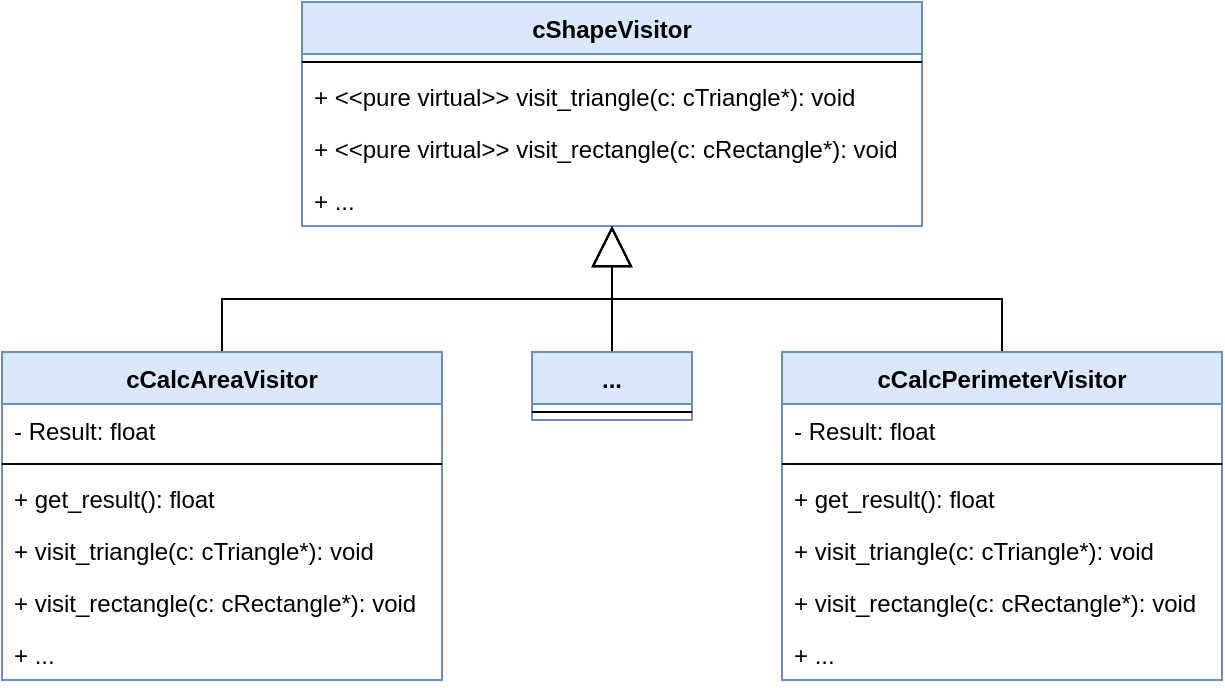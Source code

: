 <mxfile version="11.0.5" type="device"><diagram id="hRL3GxtST6cpWgdzLCV1" name="Page-1"><mxGraphModel dx="868" dy="415" grid="1" gridSize="10" guides="1" tooltips="1" connect="1" arrows="1" fold="1" page="1" pageScale="1" pageWidth="1100" pageHeight="850" math="0" shadow="0"><root><mxCell id="0"/><mxCell id="1" parent="0"/><mxCell id="s0boPrjghoEpzkitF8_b-1" value="cShapeVisitor" style="swimlane;fontStyle=1;align=center;verticalAlign=top;childLayout=stackLayout;horizontal=1;startSize=26;horizontalStack=0;resizeParent=1;resizeParentMax=0;resizeLast=0;collapsible=1;marginBottom=0;fillColor=#dae8fc;strokeColor=#6c8ebf;" parent="1" vertex="1"><mxGeometry x="240" y="24" width="310" height="112" as="geometry"/></mxCell><mxCell id="s0boPrjghoEpzkitF8_b-3" value="" style="line;strokeWidth=1;fillColor=none;align=left;verticalAlign=middle;spacingTop=-1;spacingLeft=3;spacingRight=3;rotatable=0;labelPosition=right;points=[];portConstraint=eastwest;" parent="s0boPrjghoEpzkitF8_b-1" vertex="1"><mxGeometry y="26" width="310" height="8" as="geometry"/></mxCell><mxCell id="s0boPrjghoEpzkitF8_b-4" value="+ &lt;&lt;pure virtual&gt;&gt; visit_triangle(c: cTriangle*): void" style="text;strokeColor=none;fillColor=none;align=left;verticalAlign=top;spacingLeft=4;spacingRight=4;overflow=hidden;rotatable=0;points=[[0,0.5],[1,0.5]];portConstraint=eastwest;fontSize=12;" parent="s0boPrjghoEpzkitF8_b-1" vertex="1"><mxGeometry y="34" width="310" height="26" as="geometry"/></mxCell><mxCell id="KkePOMR9UJ8m7xC_Ol1--2" value="+ &lt;&lt;pure virtual&gt;&gt; visit_rectangle(c: cRectangle*): void" style="text;strokeColor=none;fillColor=none;align=left;verticalAlign=top;spacingLeft=4;spacingRight=4;overflow=hidden;rotatable=0;points=[[0,0.5],[1,0.5]];portConstraint=eastwest;fontSize=12;" parent="s0boPrjghoEpzkitF8_b-1" vertex="1"><mxGeometry y="60" width="310" height="26" as="geometry"/></mxCell><mxCell id="KkePOMR9UJ8m7xC_Ol1--3" value="+ ..." style="text;strokeColor=none;fillColor=none;align=left;verticalAlign=top;spacingLeft=4;spacingRight=4;overflow=hidden;rotatable=0;points=[[0,0.5],[1,0.5]];portConstraint=eastwest;fontSize=12;" parent="s0boPrjghoEpzkitF8_b-1" vertex="1"><mxGeometry y="86" width="310" height="26" as="geometry"/></mxCell><mxCell id="s0boPrjghoEpzkitF8_b-19" style="edgeStyle=orthogonalEdgeStyle;rounded=0;orthogonalLoop=1;jettySize=auto;html=1;endSize=18;endArrow=block;endFill=0;" parent="1" source="s0boPrjghoEpzkitF8_b-5" target="s0boPrjghoEpzkitF8_b-1" edge="1"><mxGeometry relative="1" as="geometry"/></mxCell><mxCell id="s0boPrjghoEpzkitF8_b-5" value="cCalcAreaVisitor" style="swimlane;fontStyle=1;align=center;verticalAlign=top;childLayout=stackLayout;horizontal=1;startSize=26;horizontalStack=0;resizeParent=1;resizeParentMax=0;resizeLast=0;collapsible=1;marginBottom=0;fillColor=#dae8fc;strokeColor=#6c8ebf;" parent="1" vertex="1"><mxGeometry x="90" y="199" width="220" height="164" as="geometry"/></mxCell><mxCell id="s0boPrjghoEpzkitF8_b-9" value="- Result: float" style="text;strokeColor=none;fillColor=none;align=left;verticalAlign=top;spacingLeft=4;spacingRight=4;overflow=hidden;rotatable=0;points=[[0,0.5],[1,0.5]];portConstraint=eastwest;" parent="s0boPrjghoEpzkitF8_b-5" vertex="1"><mxGeometry y="26" width="220" height="26" as="geometry"/></mxCell><mxCell id="s0boPrjghoEpzkitF8_b-7" value="" style="line;strokeWidth=1;fillColor=none;align=left;verticalAlign=middle;spacingTop=-1;spacingLeft=3;spacingRight=3;rotatable=0;labelPosition=right;points=[];portConstraint=eastwest;" parent="s0boPrjghoEpzkitF8_b-5" vertex="1"><mxGeometry y="52" width="220" height="8" as="geometry"/></mxCell><mxCell id="u-ID5ia2r59IzvN4jAWy-1" value="+ get_result(): float" style="text;strokeColor=none;fillColor=none;align=left;verticalAlign=top;spacingLeft=4;spacingRight=4;overflow=hidden;rotatable=0;points=[[0,0.5],[1,0.5]];portConstraint=eastwest;" vertex="1" parent="s0boPrjghoEpzkitF8_b-5"><mxGeometry y="60" width="220" height="26" as="geometry"/></mxCell><mxCell id="s0boPrjghoEpzkitF8_b-11" value="+ visit_triangle(c: cTriangle*): void" style="text;strokeColor=none;fillColor=none;align=left;verticalAlign=top;spacingLeft=4;spacingRight=4;overflow=hidden;rotatable=0;points=[[0,0.5],[1,0.5]];portConstraint=eastwest;" parent="s0boPrjghoEpzkitF8_b-5" vertex="1"><mxGeometry y="86" width="220" height="26" as="geometry"/></mxCell><mxCell id="KkePOMR9UJ8m7xC_Ol1--4" value="+ visit_rectangle(c: cRectangle*): void" style="text;strokeColor=none;fillColor=none;align=left;verticalAlign=top;spacingLeft=4;spacingRight=4;overflow=hidden;rotatable=0;points=[[0,0.5],[1,0.5]];portConstraint=eastwest;" parent="s0boPrjghoEpzkitF8_b-5" vertex="1"><mxGeometry y="112" width="220" height="26" as="geometry"/></mxCell><mxCell id="KkePOMR9UJ8m7xC_Ol1--7" value="+ ..." style="text;strokeColor=none;fillColor=none;align=left;verticalAlign=top;spacingLeft=4;spacingRight=4;overflow=hidden;rotatable=0;points=[[0,0.5],[1,0.5]];portConstraint=eastwest;" parent="s0boPrjghoEpzkitF8_b-5" vertex="1"><mxGeometry y="138" width="220" height="26" as="geometry"/></mxCell><mxCell id="s0boPrjghoEpzkitF8_b-21" style="edgeStyle=orthogonalEdgeStyle;rounded=0;orthogonalLoop=1;jettySize=auto;html=1;endSize=18;endArrow=block;endFill=0;" parent="1" source="s0boPrjghoEpzkitF8_b-12" target="s0boPrjghoEpzkitF8_b-1" edge="1"><mxGeometry relative="1" as="geometry"/></mxCell><mxCell id="s0boPrjghoEpzkitF8_b-12" value="cCalcPerimeterVisitor" style="swimlane;fontStyle=1;align=center;verticalAlign=top;childLayout=stackLayout;horizontal=1;startSize=26;horizontalStack=0;resizeParent=1;resizeParentMax=0;resizeLast=0;collapsible=1;marginBottom=0;fillColor=#dae8fc;strokeColor=#6c8ebf;" parent="1" vertex="1"><mxGeometry x="480" y="199" width="220" height="164" as="geometry"/></mxCell><mxCell id="s0boPrjghoEpzkitF8_b-13" value="- Result: float" style="text;strokeColor=none;fillColor=none;align=left;verticalAlign=top;spacingLeft=4;spacingRight=4;overflow=hidden;rotatable=0;points=[[0,0.5],[1,0.5]];portConstraint=eastwest;" parent="s0boPrjghoEpzkitF8_b-12" vertex="1"><mxGeometry y="26" width="220" height="26" as="geometry"/></mxCell><mxCell id="s0boPrjghoEpzkitF8_b-14" value="" style="line;strokeWidth=1;fillColor=none;align=left;verticalAlign=middle;spacingTop=-1;spacingLeft=3;spacingRight=3;rotatable=0;labelPosition=right;points=[];portConstraint=eastwest;" parent="s0boPrjghoEpzkitF8_b-12" vertex="1"><mxGeometry y="52" width="220" height="8" as="geometry"/></mxCell><mxCell id="u-ID5ia2r59IzvN4jAWy-2" value="+ get_result(): float" style="text;strokeColor=none;fillColor=none;align=left;verticalAlign=top;spacingLeft=4;spacingRight=4;overflow=hidden;rotatable=0;points=[[0,0.5],[1,0.5]];portConstraint=eastwest;" vertex="1" parent="s0boPrjghoEpzkitF8_b-12"><mxGeometry y="60" width="220" height="26" as="geometry"/></mxCell><mxCell id="s0boPrjghoEpzkitF8_b-17" value="+ visit_triangle(c: cTriangle*): void" style="text;strokeColor=none;fillColor=none;align=left;verticalAlign=top;spacingLeft=4;spacingRight=4;overflow=hidden;rotatable=0;points=[[0,0.5],[1,0.5]];portConstraint=eastwest;" parent="s0boPrjghoEpzkitF8_b-12" vertex="1"><mxGeometry y="86" width="220" height="26" as="geometry"/></mxCell><mxCell id="KkePOMR9UJ8m7xC_Ol1--5" value="+ visit_rectangle(c: cRectangle*): void" style="text;strokeColor=none;fillColor=none;align=left;verticalAlign=top;spacingLeft=4;spacingRight=4;overflow=hidden;rotatable=0;points=[[0,0.5],[1,0.5]];portConstraint=eastwest;" parent="s0boPrjghoEpzkitF8_b-12" vertex="1"><mxGeometry y="112" width="220" height="26" as="geometry"/></mxCell><mxCell id="KkePOMR9UJ8m7xC_Ol1--8" value="+ ..." style="text;strokeColor=none;fillColor=none;align=left;verticalAlign=top;spacingLeft=4;spacingRight=4;overflow=hidden;rotatable=0;points=[[0,0.5],[1,0.5]];portConstraint=eastwest;" parent="s0boPrjghoEpzkitF8_b-12" vertex="1"><mxGeometry y="138" width="220" height="26" as="geometry"/></mxCell><mxCell id="r0sq9Jw85oFykSNYBw6u-5" style="edgeStyle=orthogonalEdgeStyle;rounded=0;orthogonalLoop=1;jettySize=auto;html=1;endArrow=block;endFill=0;endSize=18;" parent="1" source="r0sq9Jw85oFykSNYBw6u-1" target="s0boPrjghoEpzkitF8_b-1" edge="1"><mxGeometry relative="1" as="geometry"/></mxCell><mxCell id="r0sq9Jw85oFykSNYBw6u-1" value="..." style="swimlane;fontStyle=1;align=center;verticalAlign=top;childLayout=stackLayout;horizontal=1;startSize=26;horizontalStack=0;resizeParent=1;resizeParentMax=0;resizeLast=0;collapsible=1;marginBottom=0;fillColor=#dae8fc;strokeColor=#6c8ebf;" parent="1" vertex="1"><mxGeometry x="355" y="199" width="80" height="34" as="geometry"/></mxCell><mxCell id="r0sq9Jw85oFykSNYBw6u-3" value="" style="line;strokeWidth=1;fillColor=none;align=left;verticalAlign=middle;spacingTop=-1;spacingLeft=3;spacingRight=3;rotatable=0;labelPosition=right;points=[];portConstraint=eastwest;" parent="r0sq9Jw85oFykSNYBw6u-1" vertex="1"><mxGeometry y="26" width="80" height="8" as="geometry"/></mxCell></root></mxGraphModel></diagram></mxfile>